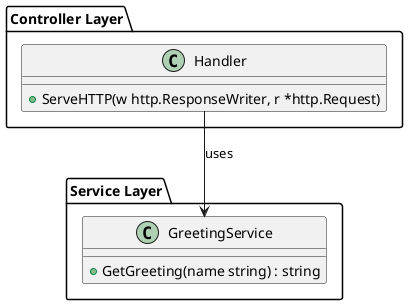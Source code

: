 @startuml
package "Controller Layer" {
  class Handler {
    +ServeHTTP(w http.ResponseWriter, r *http.Request)
  }
}

package "Service Layer" {
  class GreetingService {
    +GetGreeting(name string) : string
  }
}

Handler --> GreetingService : uses
@enduml
